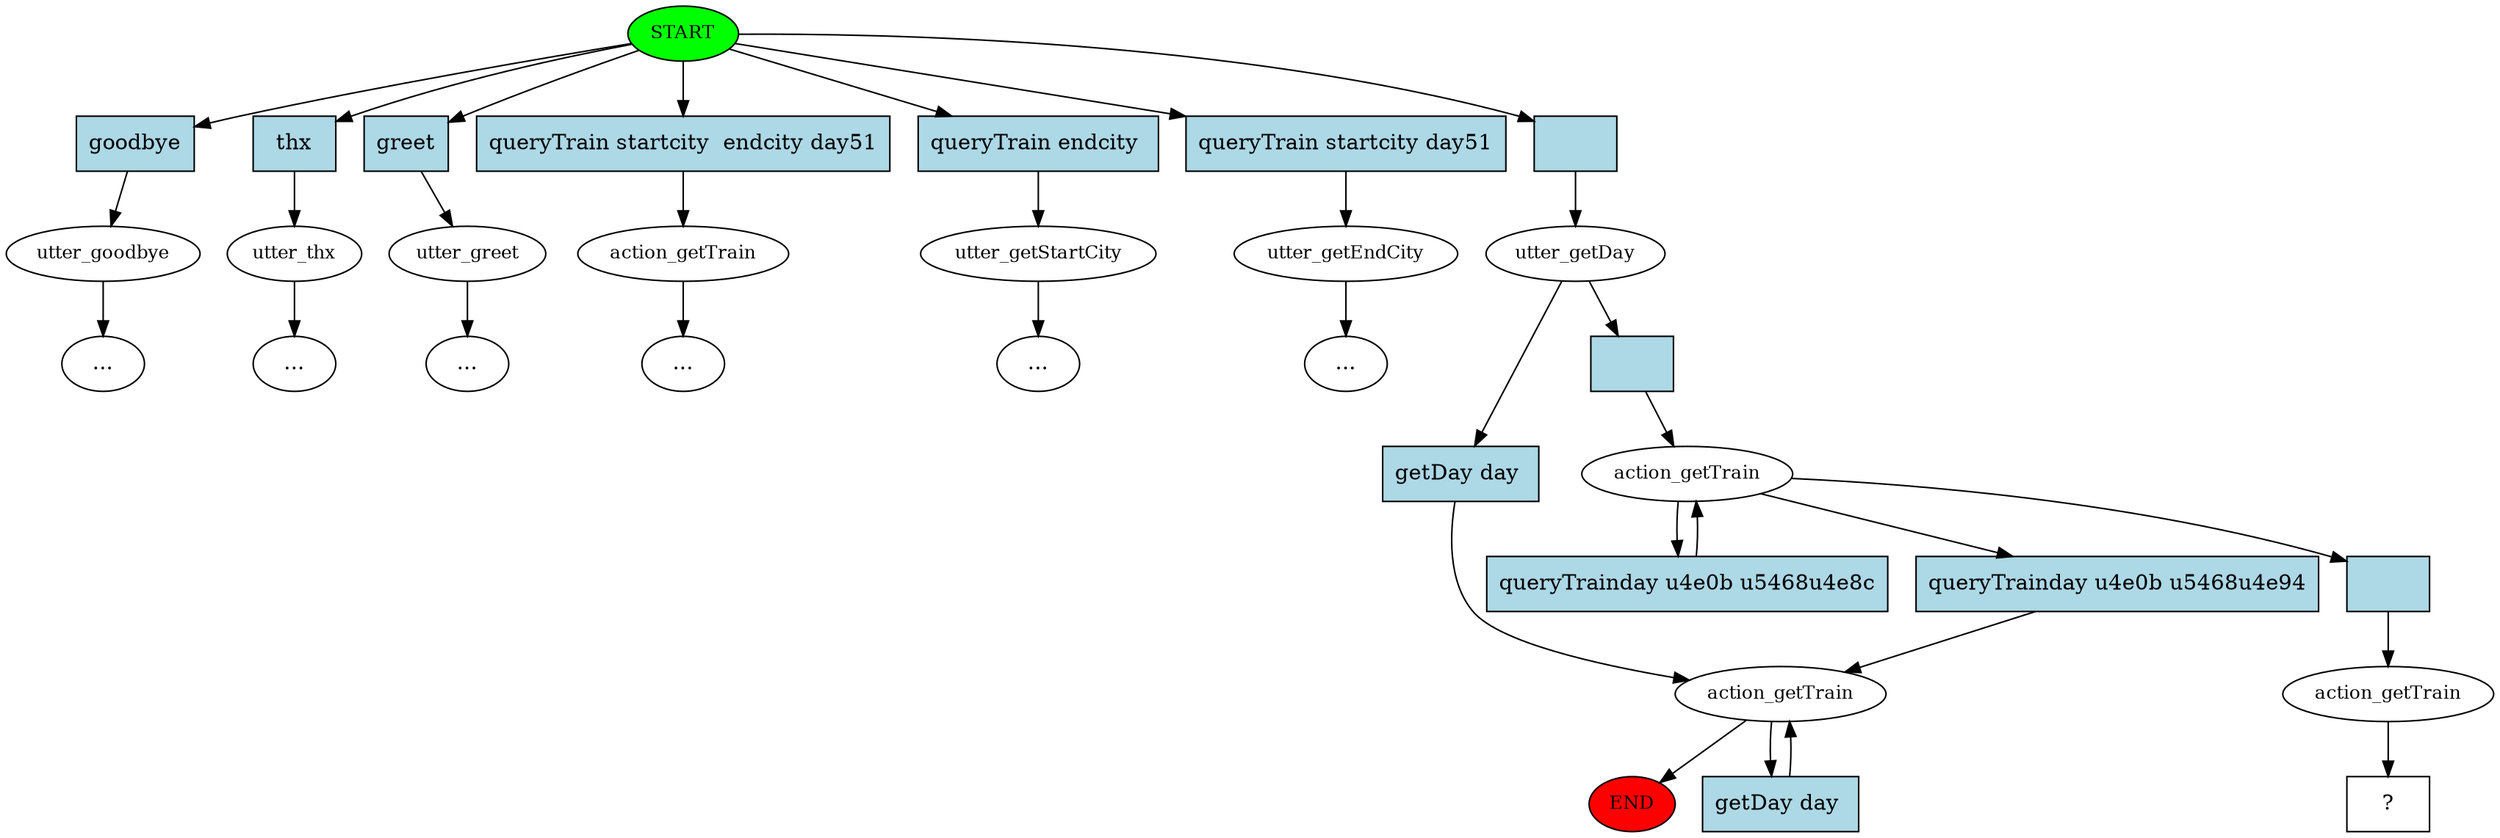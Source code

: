 digraph  {
0 [class="start active", fillcolor=green, fontsize=12, label=START, style=filled];
"-1" [class=end, fillcolor=red, fontsize=12, label=END, style=filled];
1 [class="", fontsize=12, label=utter_goodbye];
"-3" [class=ellipsis, label="..."];
2 [class="", fontsize=12, label=utter_thx];
"-4" [class=ellipsis, label="..."];
3 [class="", fontsize=12, label=utter_greet];
4 [class="", fontsize=12, label=action_getTrain];
"-6" [class=ellipsis, label="..."];
5 [class="", fontsize=12, label=utter_getStartCity];
6 [class="", fontsize=12, label=utter_getEndCity];
"-8" [class=ellipsis, label="..."];
7 [class=active, fontsize=12, label=utter_getDay];
8 [class="", fontsize=12, label=action_getTrain];
"-11" [class=ellipsis, label="..."];
"-12" [class=ellipsis, label="..."];
17 [class=active, fontsize=12, label=action_getTrain];
23 [class=active, fontsize=12, label=action_getTrain];
24 [class="intent dashed active", label="  ?  ", shape=rect];
25 [class=intent, fillcolor=lightblue, label=goodbye, shape=rect, style=filled];
26 [class=intent, fillcolor=lightblue, label=thx, shape=rect, style=filled];
27 [class=intent, fillcolor=lightblue, label=greet, shape=rect, style=filled];
28 [class=intent, fillcolor=lightblue, label="queryTrain startcity  endcity day51", shape=rect, style=filled];
29 [class=intent, fillcolor=lightblue, label="queryTrain endcity ", shape=rect, style=filled];
30 [class=intent, fillcolor=lightblue, label="queryTrain startcity day51", shape=rect, style=filled];
31 [class="intent active", fillcolor=lightblue, label="", shape=rect, style=filled];
32 [class=intent, fillcolor=lightblue, label="getDay day ", shape=rect, style=filled];
33 [class="intent active", fillcolor=lightblue, label="", shape=rect, style=filled];
34 [class=intent, fillcolor=lightblue, label="getDay day ", shape=rect, style=filled];
35 [class=intent, fillcolor=lightblue, label="queryTrainday u4e0b u5468u4e8c", shape=rect, style=filled];
36 [class=intent, fillcolor=lightblue, label="queryTrainday u4e0b u5468u4e94", shape=rect, style=filled];
37 [class="intent active", fillcolor=lightblue, label="", shape=rect, style=filled];
0 -> 25  [class="", key=0];
0 -> 26  [class="", key=0];
0 -> 27  [class="", key=0];
0 -> 28  [class="", key=0];
0 -> 29  [class="", key=0];
0 -> 30  [class="", key=0];
0 -> 31  [class=active, key=0];
1 -> "-3"  [class="", key=NONE, label=""];
2 -> "-4"  [class="", key=NONE, label=""];
3 -> "-12"  [class="", key=NONE, label=""];
4 -> "-6"  [class="", key=NONE, label=""];
5 -> "-11"  [class="", key=NONE, label=""];
6 -> "-8"  [class="", key=NONE, label=""];
7 -> 32  [class="", key=0];
7 -> 33  [class=active, key=0];
8 -> "-1"  [class="", key=NONE, label=""];
8 -> 34  [class="", key=0];
17 -> 35  [class="", key=0];
17 -> 36  [class="", key=0];
17 -> 37  [class=active, key=0];
23 -> 24  [class=active, key=NONE, label=""];
25 -> 1  [class="", key=0];
26 -> 2  [class="", key=0];
27 -> 3  [class="", key=0];
28 -> 4  [class="", key=0];
29 -> 5  [class="", key=0];
30 -> 6  [class="", key=0];
31 -> 7  [class=active, key=0];
32 -> 8  [class="", key=0];
33 -> 17  [class=active, key=0];
34 -> 8  [class="", key=0];
35 -> 17  [class="", key=0];
36 -> 8  [class="", key=0];
37 -> 23  [class=active, key=0];
}
